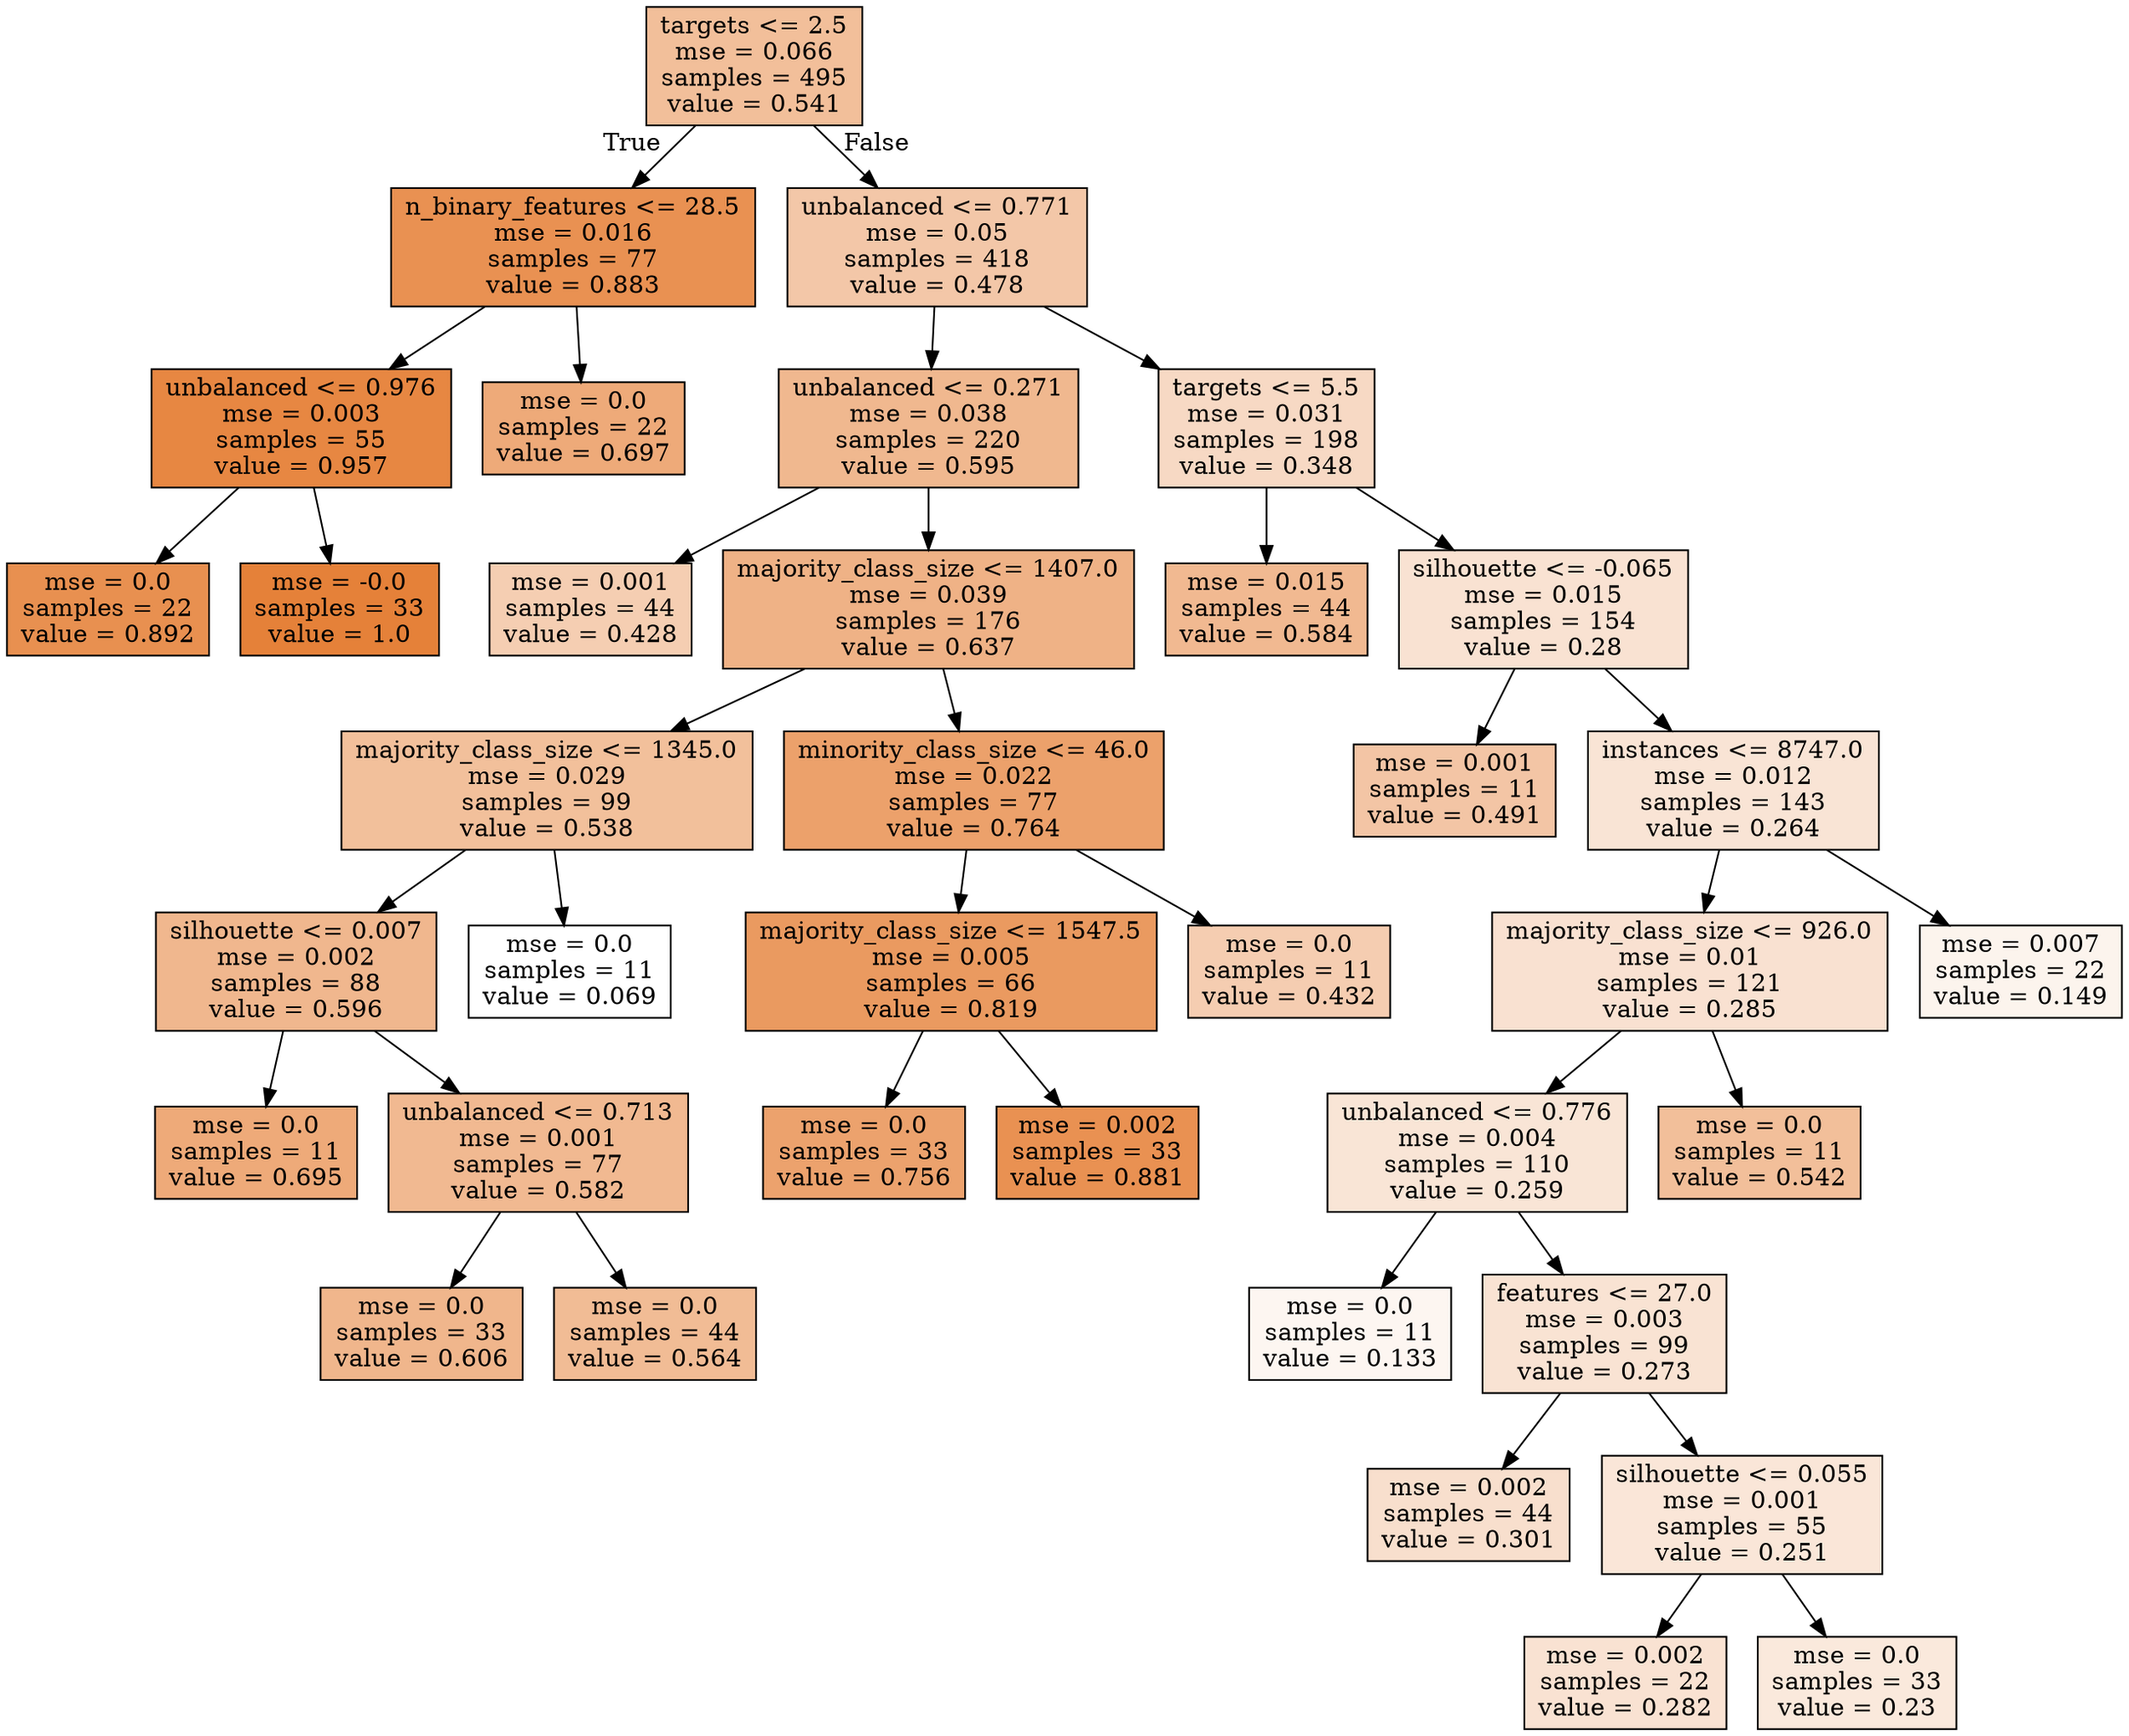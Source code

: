 digraph Tree {
node [shape=box, style="filled", color="black"] ;
0 [label="targets <= 2.5\nmse = 0.066\nsamples = 495\nvalue = 0.541", fillcolor="#e5813981"] ;
1 [label="n_binary_features <= 28.5\nmse = 0.016\nsamples = 77\nvalue = 0.883", fillcolor="#e58139df"] ;
0 -> 1 [labeldistance=2.5, labelangle=45, headlabel="True"] ;
2 [label="unbalanced <= 0.976\nmse = 0.003\nsamples = 55\nvalue = 0.957", fillcolor="#e58139f3"] ;
1 -> 2 ;
3 [label="mse = 0.0\nsamples = 22\nvalue = 0.892", fillcolor="#e58139e1"] ;
2 -> 3 ;
4 [label="mse = -0.0\nsamples = 33\nvalue = 1.0", fillcolor="#e58139ff"] ;
2 -> 4 ;
5 [label="mse = 0.0\nsamples = 22\nvalue = 0.697", fillcolor="#e58139ac"] ;
1 -> 5 ;
6 [label="unbalanced <= 0.771\nmse = 0.05\nsamples = 418\nvalue = 0.478", fillcolor="#e5813970"] ;
0 -> 6 [labeldistance=2.5, labelangle=-45, headlabel="False"] ;
7 [label="unbalanced <= 0.271\nmse = 0.038\nsamples = 220\nvalue = 0.595", fillcolor="#e5813990"] ;
6 -> 7 ;
8 [label="mse = 0.001\nsamples = 44\nvalue = 0.428", fillcolor="#e5813962"] ;
7 -> 8 ;
9 [label="majority_class_size <= 1407.0\nmse = 0.039\nsamples = 176\nvalue = 0.637", fillcolor="#e581399c"] ;
7 -> 9 ;
10 [label="majority_class_size <= 1345.0\nmse = 0.029\nsamples = 99\nvalue = 0.538", fillcolor="#e5813980"] ;
9 -> 10 ;
11 [label="silhouette <= 0.007\nmse = 0.002\nsamples = 88\nvalue = 0.596", fillcolor="#e5813991"] ;
10 -> 11 ;
12 [label="mse = 0.0\nsamples = 11\nvalue = 0.695", fillcolor="#e58139ac"] ;
11 -> 12 ;
13 [label="unbalanced <= 0.713\nmse = 0.001\nsamples = 77\nvalue = 0.582", fillcolor="#e581398d"] ;
11 -> 13 ;
14 [label="mse = 0.0\nsamples = 33\nvalue = 0.606", fillcolor="#e5813993"] ;
13 -> 14 ;
15 [label="mse = 0.0\nsamples = 44\nvalue = 0.564", fillcolor="#e5813988"] ;
13 -> 15 ;
16 [label="mse = 0.0\nsamples = 11\nvalue = 0.069", fillcolor="#e5813900"] ;
10 -> 16 ;
17 [label="minority_class_size <= 46.0\nmse = 0.022\nsamples = 77\nvalue = 0.764", fillcolor="#e58139be"] ;
9 -> 17 ;
18 [label="majority_class_size <= 1547.5\nmse = 0.005\nsamples = 66\nvalue = 0.819", fillcolor="#e58139cd"] ;
17 -> 18 ;
19 [label="mse = 0.0\nsamples = 33\nvalue = 0.756", fillcolor="#e58139bc"] ;
18 -> 19 ;
20 [label="mse = 0.002\nsamples = 33\nvalue = 0.881", fillcolor="#e58139df"] ;
18 -> 20 ;
21 [label="mse = 0.0\nsamples = 11\nvalue = 0.432", fillcolor="#e5813964"] ;
17 -> 21 ;
22 [label="targets <= 5.5\nmse = 0.031\nsamples = 198\nvalue = 0.348", fillcolor="#e581394c"] ;
6 -> 22 ;
23 [label="mse = 0.015\nsamples = 44\nvalue = 0.584", fillcolor="#e581398d"] ;
22 -> 23 ;
24 [label="silhouette <= -0.065\nmse = 0.015\nsamples = 154\nvalue = 0.28", fillcolor="#e581393a"] ;
22 -> 24 ;
25 [label="mse = 0.001\nsamples = 11\nvalue = 0.491", fillcolor="#e5813974"] ;
24 -> 25 ;
26 [label="instances <= 8747.0\nmse = 0.012\nsamples = 143\nvalue = 0.264", fillcolor="#e5813935"] ;
24 -> 26 ;
27 [label="majority_class_size <= 926.0\nmse = 0.01\nsamples = 121\nvalue = 0.285", fillcolor="#e581393b"] ;
26 -> 27 ;
28 [label="unbalanced <= 0.776\nmse = 0.004\nsamples = 110\nvalue = 0.259", fillcolor="#e5813934"] ;
27 -> 28 ;
29 [label="mse = 0.0\nsamples = 11\nvalue = 0.133", fillcolor="#e5813912"] ;
28 -> 29 ;
30 [label="features <= 27.0\nmse = 0.003\nsamples = 99\nvalue = 0.273", fillcolor="#e5813938"] ;
28 -> 30 ;
31 [label="mse = 0.002\nsamples = 44\nvalue = 0.301", fillcolor="#e5813940"] ;
30 -> 31 ;
32 [label="silhouette <= 0.055\nmse = 0.001\nsamples = 55\nvalue = 0.251", fillcolor="#e5813932"] ;
30 -> 32 ;
33 [label="mse = 0.002\nsamples = 22\nvalue = 0.282", fillcolor="#e581393a"] ;
32 -> 33 ;
34 [label="mse = 0.0\nsamples = 33\nvalue = 0.23", fillcolor="#e581392c"] ;
32 -> 34 ;
35 [label="mse = 0.0\nsamples = 11\nvalue = 0.542", fillcolor="#e5813982"] ;
27 -> 35 ;
36 [label="mse = 0.007\nsamples = 22\nvalue = 0.149", fillcolor="#e5813916"] ;
26 -> 36 ;
}